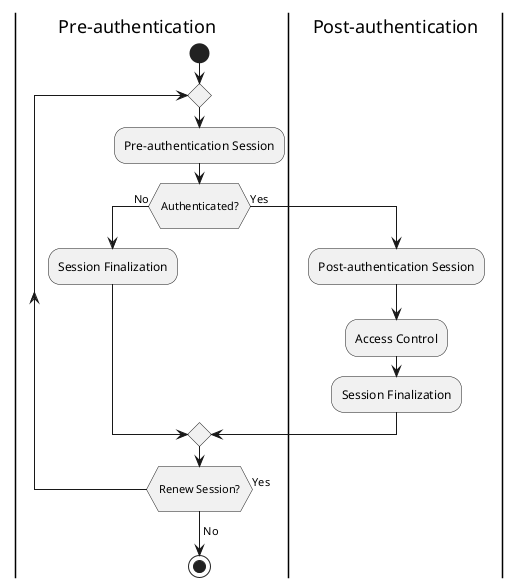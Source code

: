 @startuml
|\tPre-authentication\t\t|
start
repeat
:Pre-authentication Session;
if (\nAuthenticated?\n) is (No) then
:Session Finalization;
else (Yes)
|    Post-authentication    |
:Post-authentication Session;
:Access Control;
:Session Finalization;
endif
|\tPre-authentication\t\t|
repeatwhile (\nRenew Session?\n) is (Yes)
->No;
stop
@enduml